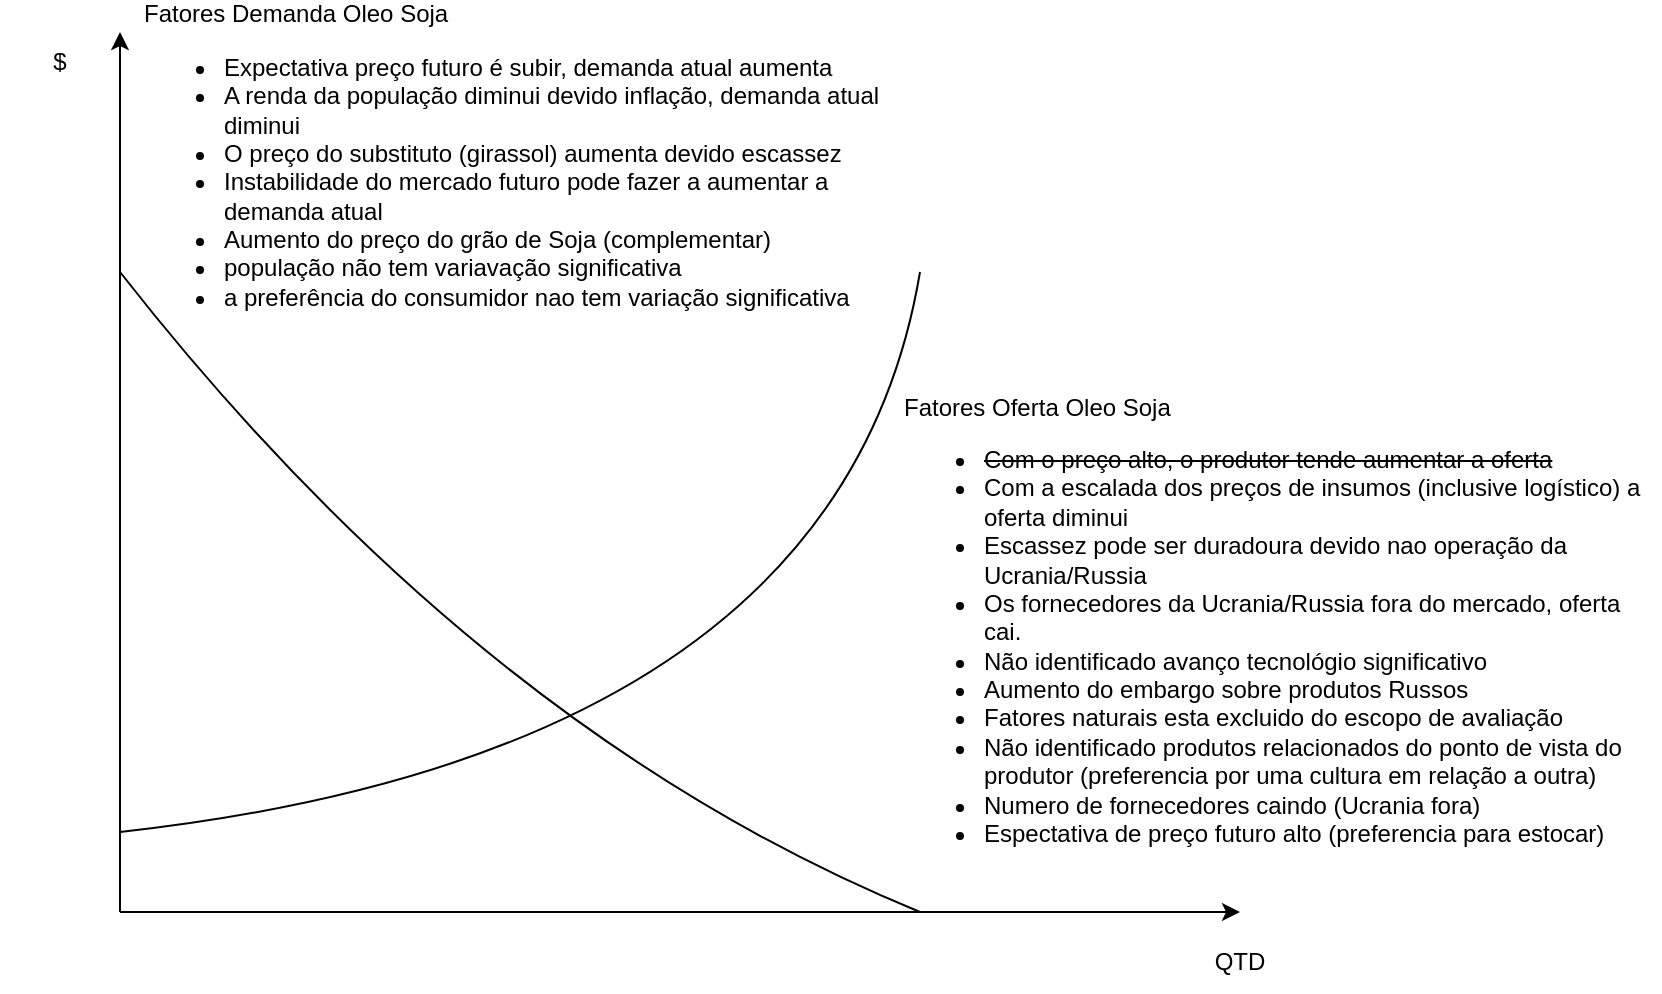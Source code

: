 <mxfile version="16.5.1" type="device"><diagram id="B_Qx4RqU0ML967OkUsgK" name="Page-1"><mxGraphModel dx="1034" dy="1724" grid="1" gridSize="10" guides="1" tooltips="1" connect="1" arrows="1" fold="1" page="1" pageScale="1" pageWidth="850" pageHeight="1100" math="0" shadow="0"><root><mxCell id="0"/><mxCell id="1" parent="0"/><mxCell id="H6hhvSUIoZW9UvPQwFd1-1" value="" style="endArrow=classic;html=1;rounded=0;" edge="1" parent="1"><mxGeometry width="50" height="50" relative="1" as="geometry"><mxPoint x="160" y="360" as="sourcePoint"/><mxPoint x="720" y="360" as="targetPoint"/></mxGeometry></mxCell><mxCell id="H6hhvSUIoZW9UvPQwFd1-2" value="" style="endArrow=classic;html=1;rounded=0;" edge="1" parent="1"><mxGeometry width="50" height="50" relative="1" as="geometry"><mxPoint x="160" y="360" as="sourcePoint"/><mxPoint x="160" y="-80" as="targetPoint"/></mxGeometry></mxCell><mxCell id="H6hhvSUIoZW9UvPQwFd1-4" value="" style="endArrow=none;html=1;curved=1;" edge="1" parent="1"><mxGeometry width="50" height="50" relative="1" as="geometry"><mxPoint x="160" y="40" as="sourcePoint"/><mxPoint x="560" y="360" as="targetPoint"/><Array as="points"><mxPoint x="340" y="270"/></Array></mxGeometry></mxCell><mxCell id="H6hhvSUIoZW9UvPQwFd1-5" value="" style="endArrow=none;html=1;curved=1;" edge="1" parent="1"><mxGeometry width="50" height="50" relative="1" as="geometry"><mxPoint x="160" y="320" as="sourcePoint"/><mxPoint x="560" y="40" as="targetPoint"/><Array as="points"><mxPoint x="520" y="280"/></Array></mxGeometry></mxCell><mxCell id="H6hhvSUIoZW9UvPQwFd1-8" value="Fatores Demanda Oleo Soja&lt;br&gt;&lt;div&gt;&lt;ul&gt;&lt;li&gt;&lt;span&gt;Expectativa preço futuro é subir, demanda atual aumenta&lt;/span&gt;&lt;/li&gt;&lt;li&gt;&lt;span&gt;A renda da população diminui devido inflação, demanda atual diminui&lt;/span&gt;&lt;/li&gt;&lt;li&gt;O preço do substituto (girassol) aumenta devido escassez&lt;/li&gt;&lt;li&gt;Instabilidade do mercado futuro pode fazer a aumentar a demanda atual&lt;/li&gt;&lt;li&gt;Aumento do preço do grão de Soja (complementar)&lt;/li&gt;&lt;li&gt;população não tem variavação significativa&lt;/li&gt;&lt;li&gt;a preferência do consumidor nao tem variação significativa&lt;/li&gt;&lt;/ul&gt;&lt;/div&gt;&lt;div&gt;&lt;span&gt;&lt;br&gt;&lt;/span&gt;&lt;/div&gt;" style="text;html=1;strokeColor=none;fillColor=none;align=left;verticalAlign=middle;whiteSpace=wrap;rounded=0;" vertex="1" parent="1"><mxGeometry x="170" y="-80" width="370" height="150" as="geometry"/></mxCell><mxCell id="H6hhvSUIoZW9UvPQwFd1-10" value="Fatores Oferta Oleo Soja&lt;br&gt;&lt;div&gt;&lt;ul&gt;&lt;li&gt;&lt;span&gt;&lt;strike&gt;Com o preço alto, o produtor tende aumentar a oferta&lt;/strike&gt;&lt;/span&gt;&lt;/li&gt;&lt;li&gt;&lt;span&gt;Com a escalada dos preços de insumos (inclusive logístico) a oferta diminui&lt;/span&gt;&lt;/li&gt;&lt;li&gt;Escassez pode ser duradoura devido nao operação da Ucrania/Russia&lt;/li&gt;&lt;li&gt;Os fornecedores da Ucrania/Russia fora do mercado, oferta cai.&lt;/li&gt;&lt;li&gt;Não identificado avanço tecnológio significativo&lt;/li&gt;&lt;li&gt;Aumento do embargo sobre produtos Russos&lt;/li&gt;&lt;li&gt;Fatores naturais esta excluido do escopo de avaliação&lt;/li&gt;&lt;li&gt;Não identificado produtos relacionados do ponto de vista do produtor (preferencia por uma cultura em relação a outra)&lt;/li&gt;&lt;li&gt;Numero de fornecedores caindo (Ucrania fora)&lt;/li&gt;&lt;li&gt;Espectativa de preço futuro alto (preferencia para estocar)&lt;/li&gt;&lt;/ul&gt;&lt;/div&gt;" style="text;html=1;strokeColor=none;fillColor=none;align=left;verticalAlign=middle;whiteSpace=wrap;rounded=0;" vertex="1" parent="1"><mxGeometry x="550" y="90" width="380" height="260" as="geometry"/></mxCell><mxCell id="H6hhvSUIoZW9UvPQwFd1-11" value="QTD" style="text;html=1;strokeColor=none;fillColor=none;align=center;verticalAlign=middle;whiteSpace=wrap;rounded=0;" vertex="1" parent="1"><mxGeometry x="690" y="370" width="60" height="30" as="geometry"/></mxCell><mxCell id="H6hhvSUIoZW9UvPQwFd1-12" value="$" style="text;html=1;strokeColor=none;fillColor=none;align=center;verticalAlign=middle;whiteSpace=wrap;rounded=0;" vertex="1" parent="1"><mxGeometry x="100" y="-80" width="60" height="30" as="geometry"/></mxCell></root></mxGraphModel></diagram></mxfile>
